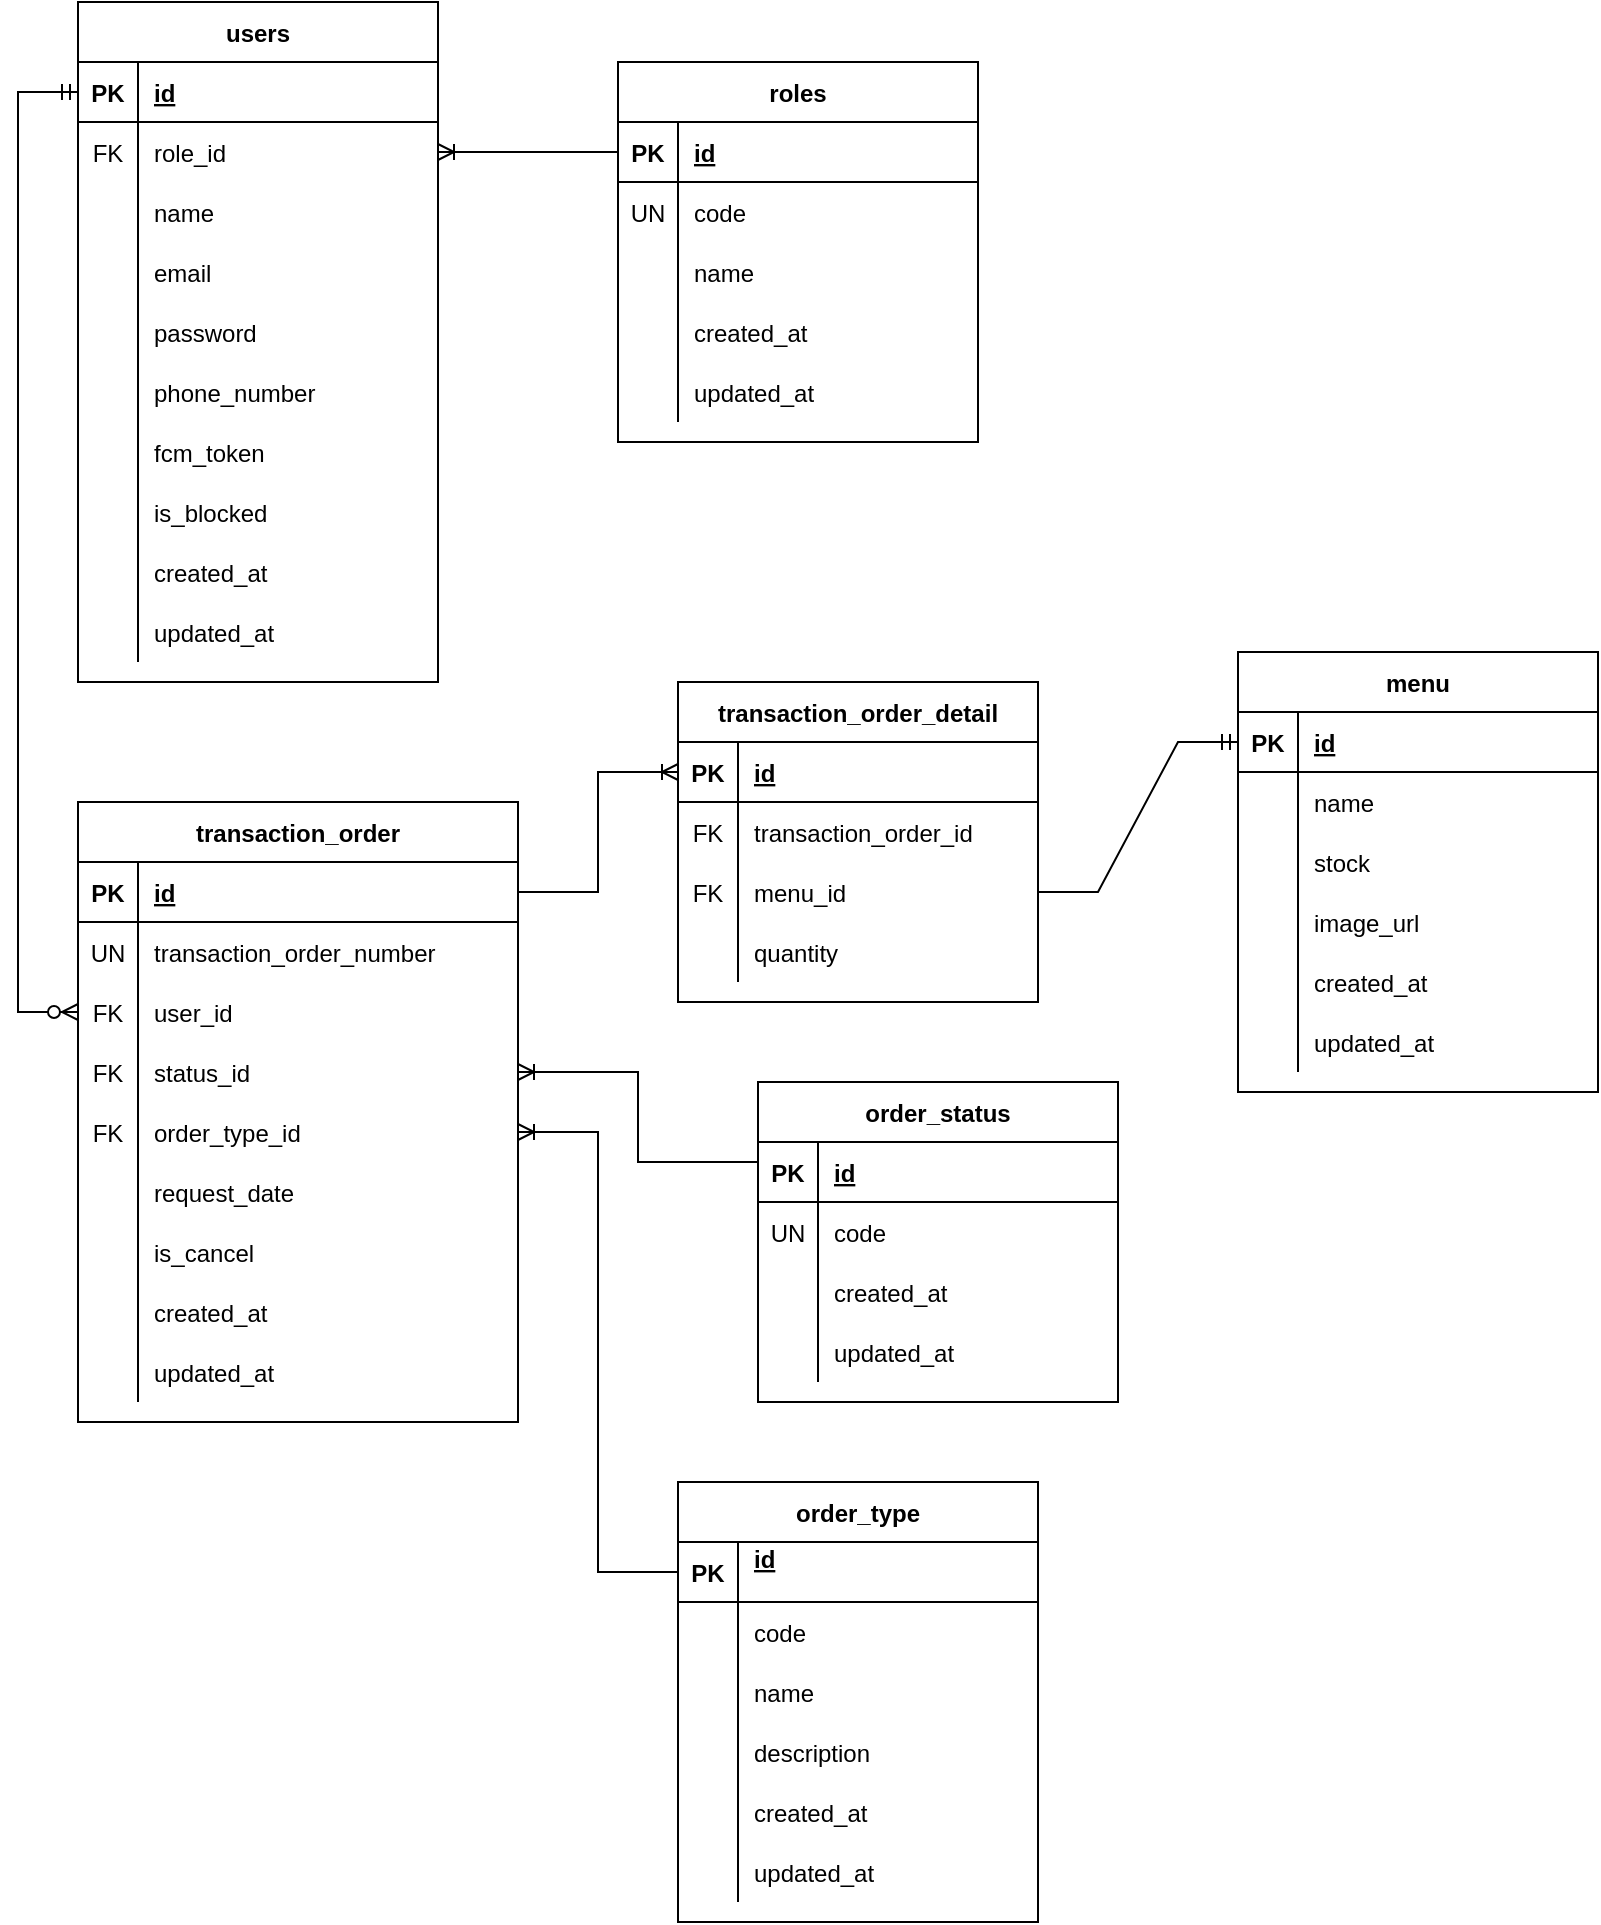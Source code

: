 <mxfile version="18.1.3" type="github" pages="2">
  <diagram id="tVurLPoZynLlxW1kDXZi" name="LLD Database">
    <mxGraphModel dx="976" dy="565" grid="1" gridSize="10" guides="1" tooltips="1" connect="1" arrows="1" fold="1" page="1" pageScale="1" pageWidth="1169" pageHeight="827" math="0" shadow="0">
      <root>
        <mxCell id="0" />
        <mxCell id="1" parent="0" />
        <mxCell id="IH6QJpkO9YqSAZbiixzI-1" value="users" style="shape=table;startSize=30;container=1;collapsible=1;childLayout=tableLayout;fixedRows=1;rowLines=0;fontStyle=1;align=center;resizeLast=1;" vertex="1" parent="1">
          <mxGeometry x="110" y="50" width="180" height="340" as="geometry" />
        </mxCell>
        <mxCell id="IH6QJpkO9YqSAZbiixzI-2" value="" style="shape=tableRow;horizontal=0;startSize=0;swimlaneHead=0;swimlaneBody=0;fillColor=none;collapsible=0;dropTarget=0;points=[[0,0.5],[1,0.5]];portConstraint=eastwest;top=0;left=0;right=0;bottom=1;" vertex="1" parent="IH6QJpkO9YqSAZbiixzI-1">
          <mxGeometry y="30" width="180" height="30" as="geometry" />
        </mxCell>
        <mxCell id="IH6QJpkO9YqSAZbiixzI-3" value="PK" style="shape=partialRectangle;connectable=0;fillColor=none;top=0;left=0;bottom=0;right=0;fontStyle=1;overflow=hidden;" vertex="1" parent="IH6QJpkO9YqSAZbiixzI-2">
          <mxGeometry width="30" height="30" as="geometry">
            <mxRectangle width="30" height="30" as="alternateBounds" />
          </mxGeometry>
        </mxCell>
        <mxCell id="IH6QJpkO9YqSAZbiixzI-4" value="id" style="shape=partialRectangle;connectable=0;fillColor=none;top=0;left=0;bottom=0;right=0;align=left;spacingLeft=6;fontStyle=5;overflow=hidden;" vertex="1" parent="IH6QJpkO9YqSAZbiixzI-2">
          <mxGeometry x="30" width="150" height="30" as="geometry">
            <mxRectangle width="150" height="30" as="alternateBounds" />
          </mxGeometry>
        </mxCell>
        <mxCell id="IH6QJpkO9YqSAZbiixzI-5" value="" style="shape=tableRow;horizontal=0;startSize=0;swimlaneHead=0;swimlaneBody=0;fillColor=none;collapsible=0;dropTarget=0;points=[[0,0.5],[1,0.5]];portConstraint=eastwest;top=0;left=0;right=0;bottom=0;" vertex="1" parent="IH6QJpkO9YqSAZbiixzI-1">
          <mxGeometry y="60" width="180" height="30" as="geometry" />
        </mxCell>
        <mxCell id="IH6QJpkO9YqSAZbiixzI-6" value="FK" style="shape=partialRectangle;connectable=0;fillColor=none;top=0;left=0;bottom=0;right=0;editable=1;overflow=hidden;" vertex="1" parent="IH6QJpkO9YqSAZbiixzI-5">
          <mxGeometry width="30" height="30" as="geometry">
            <mxRectangle width="30" height="30" as="alternateBounds" />
          </mxGeometry>
        </mxCell>
        <mxCell id="IH6QJpkO9YqSAZbiixzI-7" value="role_id" style="shape=partialRectangle;connectable=0;fillColor=none;top=0;left=0;bottom=0;right=0;align=left;spacingLeft=6;overflow=hidden;" vertex="1" parent="IH6QJpkO9YqSAZbiixzI-5">
          <mxGeometry x="30" width="150" height="30" as="geometry">
            <mxRectangle width="150" height="30" as="alternateBounds" />
          </mxGeometry>
        </mxCell>
        <mxCell id="IH6QJpkO9YqSAZbiixzI-8" value="" style="shape=tableRow;horizontal=0;startSize=0;swimlaneHead=0;swimlaneBody=0;fillColor=none;collapsible=0;dropTarget=0;points=[[0,0.5],[1,0.5]];portConstraint=eastwest;top=0;left=0;right=0;bottom=0;" vertex="1" parent="IH6QJpkO9YqSAZbiixzI-1">
          <mxGeometry y="90" width="180" height="30" as="geometry" />
        </mxCell>
        <mxCell id="IH6QJpkO9YqSAZbiixzI-9" value="" style="shape=partialRectangle;connectable=0;fillColor=none;top=0;left=0;bottom=0;right=0;editable=1;overflow=hidden;" vertex="1" parent="IH6QJpkO9YqSAZbiixzI-8">
          <mxGeometry width="30" height="30" as="geometry">
            <mxRectangle width="30" height="30" as="alternateBounds" />
          </mxGeometry>
        </mxCell>
        <mxCell id="IH6QJpkO9YqSAZbiixzI-10" value="name" style="shape=partialRectangle;connectable=0;fillColor=none;top=0;left=0;bottom=0;right=0;align=left;spacingLeft=6;overflow=hidden;" vertex="1" parent="IH6QJpkO9YqSAZbiixzI-8">
          <mxGeometry x="30" width="150" height="30" as="geometry">
            <mxRectangle width="150" height="30" as="alternateBounds" />
          </mxGeometry>
        </mxCell>
        <mxCell id="IH6QJpkO9YqSAZbiixzI-11" value="" style="shape=tableRow;horizontal=0;startSize=0;swimlaneHead=0;swimlaneBody=0;fillColor=none;collapsible=0;dropTarget=0;points=[[0,0.5],[1,0.5]];portConstraint=eastwest;top=0;left=0;right=0;bottom=0;" vertex="1" parent="IH6QJpkO9YqSAZbiixzI-1">
          <mxGeometry y="120" width="180" height="30" as="geometry" />
        </mxCell>
        <mxCell id="IH6QJpkO9YqSAZbiixzI-12" value="" style="shape=partialRectangle;connectable=0;fillColor=none;top=0;left=0;bottom=0;right=0;editable=1;overflow=hidden;" vertex="1" parent="IH6QJpkO9YqSAZbiixzI-11">
          <mxGeometry width="30" height="30" as="geometry">
            <mxRectangle width="30" height="30" as="alternateBounds" />
          </mxGeometry>
        </mxCell>
        <mxCell id="IH6QJpkO9YqSAZbiixzI-13" value="email" style="shape=partialRectangle;connectable=0;fillColor=none;top=0;left=0;bottom=0;right=0;align=left;spacingLeft=6;overflow=hidden;" vertex="1" parent="IH6QJpkO9YqSAZbiixzI-11">
          <mxGeometry x="30" width="150" height="30" as="geometry">
            <mxRectangle width="150" height="30" as="alternateBounds" />
          </mxGeometry>
        </mxCell>
        <mxCell id="y96Rcyg6L1rw6QfEbpBC-1" style="shape=tableRow;horizontal=0;startSize=0;swimlaneHead=0;swimlaneBody=0;fillColor=none;collapsible=0;dropTarget=0;points=[[0,0.5],[1,0.5]];portConstraint=eastwest;top=0;left=0;right=0;bottom=0;" vertex="1" parent="IH6QJpkO9YqSAZbiixzI-1">
          <mxGeometry y="150" width="180" height="30" as="geometry" />
        </mxCell>
        <mxCell id="y96Rcyg6L1rw6QfEbpBC-2" style="shape=partialRectangle;connectable=0;fillColor=none;top=0;left=0;bottom=0;right=0;editable=1;overflow=hidden;" vertex="1" parent="y96Rcyg6L1rw6QfEbpBC-1">
          <mxGeometry width="30" height="30" as="geometry">
            <mxRectangle width="30" height="30" as="alternateBounds" />
          </mxGeometry>
        </mxCell>
        <mxCell id="y96Rcyg6L1rw6QfEbpBC-3" value="password" style="shape=partialRectangle;connectable=0;fillColor=none;top=0;left=0;bottom=0;right=0;align=left;spacingLeft=6;overflow=hidden;" vertex="1" parent="y96Rcyg6L1rw6QfEbpBC-1">
          <mxGeometry x="30" width="150" height="30" as="geometry">
            <mxRectangle width="150" height="30" as="alternateBounds" />
          </mxGeometry>
        </mxCell>
        <mxCell id="IH6QJpkO9YqSAZbiixzI-14" value="" style="shape=tableRow;horizontal=0;startSize=0;swimlaneHead=0;swimlaneBody=0;fillColor=none;collapsible=0;dropTarget=0;points=[[0,0.5],[1,0.5]];portConstraint=eastwest;top=0;left=0;right=0;bottom=0;" vertex="1" parent="IH6QJpkO9YqSAZbiixzI-1">
          <mxGeometry y="180" width="180" height="30" as="geometry" />
        </mxCell>
        <mxCell id="IH6QJpkO9YqSAZbiixzI-15" value="" style="shape=partialRectangle;connectable=0;fillColor=none;top=0;left=0;bottom=0;right=0;editable=1;overflow=hidden;" vertex="1" parent="IH6QJpkO9YqSAZbiixzI-14">
          <mxGeometry width="30" height="30" as="geometry">
            <mxRectangle width="30" height="30" as="alternateBounds" />
          </mxGeometry>
        </mxCell>
        <mxCell id="IH6QJpkO9YqSAZbiixzI-16" value="phone_number" style="shape=partialRectangle;connectable=0;fillColor=none;top=0;left=0;bottom=0;right=0;align=left;spacingLeft=6;overflow=hidden;" vertex="1" parent="IH6QJpkO9YqSAZbiixzI-14">
          <mxGeometry x="30" width="150" height="30" as="geometry">
            <mxRectangle width="150" height="30" as="alternateBounds" />
          </mxGeometry>
        </mxCell>
        <mxCell id="IH6QJpkO9YqSAZbiixzI-17" value="" style="shape=tableRow;horizontal=0;startSize=0;swimlaneHead=0;swimlaneBody=0;fillColor=none;collapsible=0;dropTarget=0;points=[[0,0.5],[1,0.5]];portConstraint=eastwest;top=0;left=0;right=0;bottom=0;" vertex="1" parent="IH6QJpkO9YqSAZbiixzI-1">
          <mxGeometry y="210" width="180" height="30" as="geometry" />
        </mxCell>
        <mxCell id="IH6QJpkO9YqSAZbiixzI-18" value="" style="shape=partialRectangle;connectable=0;fillColor=none;top=0;left=0;bottom=0;right=0;editable=1;overflow=hidden;" vertex="1" parent="IH6QJpkO9YqSAZbiixzI-17">
          <mxGeometry width="30" height="30" as="geometry">
            <mxRectangle width="30" height="30" as="alternateBounds" />
          </mxGeometry>
        </mxCell>
        <mxCell id="IH6QJpkO9YqSAZbiixzI-19" value="fcm_token" style="shape=partialRectangle;connectable=0;fillColor=none;top=0;left=0;bottom=0;right=0;align=left;spacingLeft=6;overflow=hidden;" vertex="1" parent="IH6QJpkO9YqSAZbiixzI-17">
          <mxGeometry x="30" width="150" height="30" as="geometry">
            <mxRectangle width="150" height="30" as="alternateBounds" />
          </mxGeometry>
        </mxCell>
        <mxCell id="Qja_H-F1rAePfj2Li5D7-17" style="shape=tableRow;horizontal=0;startSize=0;swimlaneHead=0;swimlaneBody=0;fillColor=none;collapsible=0;dropTarget=0;points=[[0,0.5],[1,0.5]];portConstraint=eastwest;top=0;left=0;right=0;bottom=0;" vertex="1" parent="IH6QJpkO9YqSAZbiixzI-1">
          <mxGeometry y="240" width="180" height="30" as="geometry" />
        </mxCell>
        <mxCell id="Qja_H-F1rAePfj2Li5D7-18" style="shape=partialRectangle;connectable=0;fillColor=none;top=0;left=0;bottom=0;right=0;editable=1;overflow=hidden;" vertex="1" parent="Qja_H-F1rAePfj2Li5D7-17">
          <mxGeometry width="30" height="30" as="geometry">
            <mxRectangle width="30" height="30" as="alternateBounds" />
          </mxGeometry>
        </mxCell>
        <mxCell id="Qja_H-F1rAePfj2Li5D7-19" value="is_blocked" style="shape=partialRectangle;connectable=0;fillColor=none;top=0;left=0;bottom=0;right=0;align=left;spacingLeft=6;overflow=hidden;" vertex="1" parent="Qja_H-F1rAePfj2Li5D7-17">
          <mxGeometry x="30" width="150" height="30" as="geometry">
            <mxRectangle width="150" height="30" as="alternateBounds" />
          </mxGeometry>
        </mxCell>
        <mxCell id="IH6QJpkO9YqSAZbiixzI-20" value="" style="shape=tableRow;horizontal=0;startSize=0;swimlaneHead=0;swimlaneBody=0;fillColor=none;collapsible=0;dropTarget=0;points=[[0,0.5],[1,0.5]];portConstraint=eastwest;top=0;left=0;right=0;bottom=0;" vertex="1" parent="IH6QJpkO9YqSAZbiixzI-1">
          <mxGeometry y="270" width="180" height="30" as="geometry" />
        </mxCell>
        <mxCell id="IH6QJpkO9YqSAZbiixzI-21" value="" style="shape=partialRectangle;connectable=0;fillColor=none;top=0;left=0;bottom=0;right=0;editable=1;overflow=hidden;" vertex="1" parent="IH6QJpkO9YqSAZbiixzI-20">
          <mxGeometry width="30" height="30" as="geometry">
            <mxRectangle width="30" height="30" as="alternateBounds" />
          </mxGeometry>
        </mxCell>
        <mxCell id="IH6QJpkO9YqSAZbiixzI-22" value="created_at" style="shape=partialRectangle;connectable=0;fillColor=none;top=0;left=0;bottom=0;right=0;align=left;spacingLeft=6;overflow=hidden;" vertex="1" parent="IH6QJpkO9YqSAZbiixzI-20">
          <mxGeometry x="30" width="150" height="30" as="geometry">
            <mxRectangle width="150" height="30" as="alternateBounds" />
          </mxGeometry>
        </mxCell>
        <mxCell id="IH6QJpkO9YqSAZbiixzI-23" value="" style="shape=tableRow;horizontal=0;startSize=0;swimlaneHead=0;swimlaneBody=0;fillColor=none;collapsible=0;dropTarget=0;points=[[0,0.5],[1,0.5]];portConstraint=eastwest;top=0;left=0;right=0;bottom=0;" vertex="1" parent="IH6QJpkO9YqSAZbiixzI-1">
          <mxGeometry y="300" width="180" height="30" as="geometry" />
        </mxCell>
        <mxCell id="IH6QJpkO9YqSAZbiixzI-24" value="" style="shape=partialRectangle;connectable=0;fillColor=none;top=0;left=0;bottom=0;right=0;editable=1;overflow=hidden;" vertex="1" parent="IH6QJpkO9YqSAZbiixzI-23">
          <mxGeometry width="30" height="30" as="geometry">
            <mxRectangle width="30" height="30" as="alternateBounds" />
          </mxGeometry>
        </mxCell>
        <mxCell id="IH6QJpkO9YqSAZbiixzI-25" value="updated_at" style="shape=partialRectangle;connectable=0;fillColor=none;top=0;left=0;bottom=0;right=0;align=left;spacingLeft=6;overflow=hidden;" vertex="1" parent="IH6QJpkO9YqSAZbiixzI-23">
          <mxGeometry x="30" width="150" height="30" as="geometry">
            <mxRectangle width="150" height="30" as="alternateBounds" />
          </mxGeometry>
        </mxCell>
        <mxCell id="IH6QJpkO9YqSAZbiixzI-26" value="roles" style="shape=table;startSize=30;container=1;collapsible=1;childLayout=tableLayout;fixedRows=1;rowLines=0;fontStyle=1;align=center;resizeLast=1;" vertex="1" parent="1">
          <mxGeometry x="380" y="80" width="180" height="190" as="geometry" />
        </mxCell>
        <mxCell id="IH6QJpkO9YqSAZbiixzI-27" value="" style="shape=tableRow;horizontal=0;startSize=0;swimlaneHead=0;swimlaneBody=0;fillColor=none;collapsible=0;dropTarget=0;points=[[0,0.5],[1,0.5]];portConstraint=eastwest;top=0;left=0;right=0;bottom=1;" vertex="1" parent="IH6QJpkO9YqSAZbiixzI-26">
          <mxGeometry y="30" width="180" height="30" as="geometry" />
        </mxCell>
        <mxCell id="IH6QJpkO9YqSAZbiixzI-28" value="PK" style="shape=partialRectangle;connectable=0;fillColor=none;top=0;left=0;bottom=0;right=0;fontStyle=1;overflow=hidden;" vertex="1" parent="IH6QJpkO9YqSAZbiixzI-27">
          <mxGeometry width="30" height="30" as="geometry">
            <mxRectangle width="30" height="30" as="alternateBounds" />
          </mxGeometry>
        </mxCell>
        <mxCell id="IH6QJpkO9YqSAZbiixzI-29" value="id" style="shape=partialRectangle;connectable=0;fillColor=none;top=0;left=0;bottom=0;right=0;align=left;spacingLeft=6;fontStyle=5;overflow=hidden;" vertex="1" parent="IH6QJpkO9YqSAZbiixzI-27">
          <mxGeometry x="30" width="150" height="30" as="geometry">
            <mxRectangle width="150" height="30" as="alternateBounds" />
          </mxGeometry>
        </mxCell>
        <mxCell id="IH6QJpkO9YqSAZbiixzI-30" value="" style="shape=tableRow;horizontal=0;startSize=0;swimlaneHead=0;swimlaneBody=0;fillColor=none;collapsible=0;dropTarget=0;points=[[0,0.5],[1,0.5]];portConstraint=eastwest;top=0;left=0;right=0;bottom=0;" vertex="1" parent="IH6QJpkO9YqSAZbiixzI-26">
          <mxGeometry y="60" width="180" height="30" as="geometry" />
        </mxCell>
        <mxCell id="IH6QJpkO9YqSAZbiixzI-31" value="UN" style="shape=partialRectangle;connectable=0;fillColor=none;top=0;left=0;bottom=0;right=0;editable=1;overflow=hidden;" vertex="1" parent="IH6QJpkO9YqSAZbiixzI-30">
          <mxGeometry width="30" height="30" as="geometry">
            <mxRectangle width="30" height="30" as="alternateBounds" />
          </mxGeometry>
        </mxCell>
        <mxCell id="IH6QJpkO9YqSAZbiixzI-32" value="code" style="shape=partialRectangle;connectable=0;fillColor=none;top=0;left=0;bottom=0;right=0;align=left;spacingLeft=6;overflow=hidden;" vertex="1" parent="IH6QJpkO9YqSAZbiixzI-30">
          <mxGeometry x="30" width="150" height="30" as="geometry">
            <mxRectangle width="150" height="30" as="alternateBounds" />
          </mxGeometry>
        </mxCell>
        <mxCell id="IH6QJpkO9YqSAZbiixzI-33" value="" style="shape=tableRow;horizontal=0;startSize=0;swimlaneHead=0;swimlaneBody=0;fillColor=none;collapsible=0;dropTarget=0;points=[[0,0.5],[1,0.5]];portConstraint=eastwest;top=0;left=0;right=0;bottom=0;" vertex="1" parent="IH6QJpkO9YqSAZbiixzI-26">
          <mxGeometry y="90" width="180" height="30" as="geometry" />
        </mxCell>
        <mxCell id="IH6QJpkO9YqSAZbiixzI-34" value="" style="shape=partialRectangle;connectable=0;fillColor=none;top=0;left=0;bottom=0;right=0;editable=1;overflow=hidden;" vertex="1" parent="IH6QJpkO9YqSAZbiixzI-33">
          <mxGeometry width="30" height="30" as="geometry">
            <mxRectangle width="30" height="30" as="alternateBounds" />
          </mxGeometry>
        </mxCell>
        <mxCell id="IH6QJpkO9YqSAZbiixzI-35" value="name" style="shape=partialRectangle;connectable=0;fillColor=none;top=0;left=0;bottom=0;right=0;align=left;spacingLeft=6;overflow=hidden;" vertex="1" parent="IH6QJpkO9YqSAZbiixzI-33">
          <mxGeometry x="30" width="150" height="30" as="geometry">
            <mxRectangle width="150" height="30" as="alternateBounds" />
          </mxGeometry>
        </mxCell>
        <mxCell id="IH6QJpkO9YqSAZbiixzI-36" value="" style="shape=tableRow;horizontal=0;startSize=0;swimlaneHead=0;swimlaneBody=0;fillColor=none;collapsible=0;dropTarget=0;points=[[0,0.5],[1,0.5]];portConstraint=eastwest;top=0;left=0;right=0;bottom=0;" vertex="1" parent="IH6QJpkO9YqSAZbiixzI-26">
          <mxGeometry y="120" width="180" height="30" as="geometry" />
        </mxCell>
        <mxCell id="IH6QJpkO9YqSAZbiixzI-37" value="" style="shape=partialRectangle;connectable=0;fillColor=none;top=0;left=0;bottom=0;right=0;editable=1;overflow=hidden;" vertex="1" parent="IH6QJpkO9YqSAZbiixzI-36">
          <mxGeometry width="30" height="30" as="geometry">
            <mxRectangle width="30" height="30" as="alternateBounds" />
          </mxGeometry>
        </mxCell>
        <mxCell id="IH6QJpkO9YqSAZbiixzI-38" value="created_at" style="shape=partialRectangle;connectable=0;fillColor=none;top=0;left=0;bottom=0;right=0;align=left;spacingLeft=6;overflow=hidden;" vertex="1" parent="IH6QJpkO9YqSAZbiixzI-36">
          <mxGeometry x="30" width="150" height="30" as="geometry">
            <mxRectangle width="150" height="30" as="alternateBounds" />
          </mxGeometry>
        </mxCell>
        <mxCell id="IH6QJpkO9YqSAZbiixzI-39" value="" style="shape=tableRow;horizontal=0;startSize=0;swimlaneHead=0;swimlaneBody=0;fillColor=none;collapsible=0;dropTarget=0;points=[[0,0.5],[1,0.5]];portConstraint=eastwest;top=0;left=0;right=0;bottom=0;" vertex="1" parent="IH6QJpkO9YqSAZbiixzI-26">
          <mxGeometry y="150" width="180" height="30" as="geometry" />
        </mxCell>
        <mxCell id="IH6QJpkO9YqSAZbiixzI-40" value="" style="shape=partialRectangle;connectable=0;fillColor=none;top=0;left=0;bottom=0;right=0;editable=1;overflow=hidden;" vertex="1" parent="IH6QJpkO9YqSAZbiixzI-39">
          <mxGeometry width="30" height="30" as="geometry">
            <mxRectangle width="30" height="30" as="alternateBounds" />
          </mxGeometry>
        </mxCell>
        <mxCell id="IH6QJpkO9YqSAZbiixzI-41" value="updated_at" style="shape=partialRectangle;connectable=0;fillColor=none;top=0;left=0;bottom=0;right=0;align=left;spacingLeft=6;overflow=hidden;" vertex="1" parent="IH6QJpkO9YqSAZbiixzI-39">
          <mxGeometry x="30" width="150" height="30" as="geometry">
            <mxRectangle width="150" height="30" as="alternateBounds" />
          </mxGeometry>
        </mxCell>
        <mxCell id="IH6QJpkO9YqSAZbiixzI-43" style="edgeStyle=orthogonalEdgeStyle;rounded=0;orthogonalLoop=1;jettySize=auto;html=1;exitX=0;exitY=0.5;exitDx=0;exitDy=0;entryX=1;entryY=0.5;entryDx=0;entryDy=0;endArrow=ERoneToMany;endFill=0;" edge="1" parent="1" source="IH6QJpkO9YqSAZbiixzI-27" target="IH6QJpkO9YqSAZbiixzI-5">
          <mxGeometry relative="1" as="geometry" />
        </mxCell>
        <mxCell id="IH6QJpkO9YqSAZbiixzI-44" value="transaction_order" style="shape=table;startSize=30;container=1;collapsible=1;childLayout=tableLayout;fixedRows=1;rowLines=0;fontStyle=1;align=center;resizeLast=1;" vertex="1" parent="1">
          <mxGeometry x="110" y="450" width="220" height="310" as="geometry" />
        </mxCell>
        <mxCell id="IH6QJpkO9YqSAZbiixzI-45" value="" style="shape=tableRow;horizontal=0;startSize=0;swimlaneHead=0;swimlaneBody=0;fillColor=none;collapsible=0;dropTarget=0;points=[[0,0.5],[1,0.5]];portConstraint=eastwest;top=0;left=0;right=0;bottom=1;" vertex="1" parent="IH6QJpkO9YqSAZbiixzI-44">
          <mxGeometry y="30" width="220" height="30" as="geometry" />
        </mxCell>
        <mxCell id="IH6QJpkO9YqSAZbiixzI-46" value="PK" style="shape=partialRectangle;connectable=0;fillColor=none;top=0;left=0;bottom=0;right=0;fontStyle=1;overflow=hidden;" vertex="1" parent="IH6QJpkO9YqSAZbiixzI-45">
          <mxGeometry width="30" height="30" as="geometry">
            <mxRectangle width="30" height="30" as="alternateBounds" />
          </mxGeometry>
        </mxCell>
        <mxCell id="IH6QJpkO9YqSAZbiixzI-47" value="id" style="shape=partialRectangle;connectable=0;fillColor=none;top=0;left=0;bottom=0;right=0;align=left;spacingLeft=6;fontStyle=5;overflow=hidden;" vertex="1" parent="IH6QJpkO9YqSAZbiixzI-45">
          <mxGeometry x="30" width="190" height="30" as="geometry">
            <mxRectangle width="190" height="30" as="alternateBounds" />
          </mxGeometry>
        </mxCell>
        <mxCell id="IH6QJpkO9YqSAZbiixzI-48" value="" style="shape=tableRow;horizontal=0;startSize=0;swimlaneHead=0;swimlaneBody=0;fillColor=none;collapsible=0;dropTarget=0;points=[[0,0.5],[1,0.5]];portConstraint=eastwest;top=0;left=0;right=0;bottom=0;" vertex="1" parent="IH6QJpkO9YqSAZbiixzI-44">
          <mxGeometry y="60" width="220" height="30" as="geometry" />
        </mxCell>
        <mxCell id="IH6QJpkO9YqSAZbiixzI-49" value="UN" style="shape=partialRectangle;connectable=0;fillColor=none;top=0;left=0;bottom=0;right=0;editable=1;overflow=hidden;" vertex="1" parent="IH6QJpkO9YqSAZbiixzI-48">
          <mxGeometry width="30" height="30" as="geometry">
            <mxRectangle width="30" height="30" as="alternateBounds" />
          </mxGeometry>
        </mxCell>
        <mxCell id="IH6QJpkO9YqSAZbiixzI-50" value="transaction_order_number" style="shape=partialRectangle;connectable=0;fillColor=none;top=0;left=0;bottom=0;right=0;align=left;spacingLeft=6;overflow=hidden;" vertex="1" parent="IH6QJpkO9YqSAZbiixzI-48">
          <mxGeometry x="30" width="190" height="30" as="geometry">
            <mxRectangle width="190" height="30" as="alternateBounds" />
          </mxGeometry>
        </mxCell>
        <mxCell id="IH6QJpkO9YqSAZbiixzI-51" value="" style="shape=tableRow;horizontal=0;startSize=0;swimlaneHead=0;swimlaneBody=0;fillColor=none;collapsible=0;dropTarget=0;points=[[0,0.5],[1,0.5]];portConstraint=eastwest;top=0;left=0;right=0;bottom=0;" vertex="1" parent="IH6QJpkO9YqSAZbiixzI-44">
          <mxGeometry y="90" width="220" height="30" as="geometry" />
        </mxCell>
        <mxCell id="IH6QJpkO9YqSAZbiixzI-52" value="FK" style="shape=partialRectangle;connectable=0;fillColor=none;top=0;left=0;bottom=0;right=0;editable=1;overflow=hidden;" vertex="1" parent="IH6QJpkO9YqSAZbiixzI-51">
          <mxGeometry width="30" height="30" as="geometry">
            <mxRectangle width="30" height="30" as="alternateBounds" />
          </mxGeometry>
        </mxCell>
        <mxCell id="IH6QJpkO9YqSAZbiixzI-53" value="user_id" style="shape=partialRectangle;connectable=0;fillColor=none;top=0;left=0;bottom=0;right=0;align=left;spacingLeft=6;overflow=hidden;" vertex="1" parent="IH6QJpkO9YqSAZbiixzI-51">
          <mxGeometry x="30" width="190" height="30" as="geometry">
            <mxRectangle width="190" height="30" as="alternateBounds" />
          </mxGeometry>
        </mxCell>
        <mxCell id="IH6QJpkO9YqSAZbiixzI-57" value="" style="shape=tableRow;horizontal=0;startSize=0;swimlaneHead=0;swimlaneBody=0;fillColor=none;collapsible=0;dropTarget=0;points=[[0,0.5],[1,0.5]];portConstraint=eastwest;top=0;left=0;right=0;bottom=0;" vertex="1" parent="IH6QJpkO9YqSAZbiixzI-44">
          <mxGeometry y="120" width="220" height="30" as="geometry" />
        </mxCell>
        <mxCell id="IH6QJpkO9YqSAZbiixzI-58" value="FK" style="shape=partialRectangle;connectable=0;fillColor=none;top=0;left=0;bottom=0;right=0;editable=1;overflow=hidden;" vertex="1" parent="IH6QJpkO9YqSAZbiixzI-57">
          <mxGeometry width="30" height="30" as="geometry">
            <mxRectangle width="30" height="30" as="alternateBounds" />
          </mxGeometry>
        </mxCell>
        <mxCell id="IH6QJpkO9YqSAZbiixzI-59" value="status_id" style="shape=partialRectangle;connectable=0;fillColor=none;top=0;left=0;bottom=0;right=0;align=left;spacingLeft=6;overflow=hidden;" vertex="1" parent="IH6QJpkO9YqSAZbiixzI-57">
          <mxGeometry x="30" width="190" height="30" as="geometry">
            <mxRectangle width="190" height="30" as="alternateBounds" />
          </mxGeometry>
        </mxCell>
        <mxCell id="b5Wc8iJtlqf6pijUYWMr-4" style="shape=tableRow;horizontal=0;startSize=0;swimlaneHead=0;swimlaneBody=0;fillColor=none;collapsible=0;dropTarget=0;points=[[0,0.5],[1,0.5]];portConstraint=eastwest;top=0;left=0;right=0;bottom=0;" vertex="1" parent="IH6QJpkO9YqSAZbiixzI-44">
          <mxGeometry y="150" width="220" height="30" as="geometry" />
        </mxCell>
        <mxCell id="b5Wc8iJtlqf6pijUYWMr-5" value="FK" style="shape=partialRectangle;connectable=0;fillColor=none;top=0;left=0;bottom=0;right=0;editable=1;overflow=hidden;" vertex="1" parent="b5Wc8iJtlqf6pijUYWMr-4">
          <mxGeometry width="30" height="30" as="geometry">
            <mxRectangle width="30" height="30" as="alternateBounds" />
          </mxGeometry>
        </mxCell>
        <mxCell id="b5Wc8iJtlqf6pijUYWMr-6" value="order_type_id" style="shape=partialRectangle;connectable=0;fillColor=none;top=0;left=0;bottom=0;right=0;align=left;spacingLeft=6;overflow=hidden;" vertex="1" parent="b5Wc8iJtlqf6pijUYWMr-4">
          <mxGeometry x="30" width="190" height="30" as="geometry">
            <mxRectangle width="190" height="30" as="alternateBounds" />
          </mxGeometry>
        </mxCell>
        <mxCell id="b5Wc8iJtlqf6pijUYWMr-1" style="shape=tableRow;horizontal=0;startSize=0;swimlaneHead=0;swimlaneBody=0;fillColor=none;collapsible=0;dropTarget=0;points=[[0,0.5],[1,0.5]];portConstraint=eastwest;top=0;left=0;right=0;bottom=0;" vertex="1" parent="IH6QJpkO9YqSAZbiixzI-44">
          <mxGeometry y="180" width="220" height="30" as="geometry" />
        </mxCell>
        <mxCell id="b5Wc8iJtlqf6pijUYWMr-2" style="shape=partialRectangle;connectable=0;fillColor=none;top=0;left=0;bottom=0;right=0;editable=1;overflow=hidden;" vertex="1" parent="b5Wc8iJtlqf6pijUYWMr-1">
          <mxGeometry width="30" height="30" as="geometry">
            <mxRectangle width="30" height="30" as="alternateBounds" />
          </mxGeometry>
        </mxCell>
        <mxCell id="b5Wc8iJtlqf6pijUYWMr-3" value="request_date" style="shape=partialRectangle;connectable=0;fillColor=none;top=0;left=0;bottom=0;right=0;align=left;spacingLeft=6;overflow=hidden;" vertex="1" parent="b5Wc8iJtlqf6pijUYWMr-1">
          <mxGeometry x="30" width="190" height="30" as="geometry">
            <mxRectangle width="190" height="30" as="alternateBounds" />
          </mxGeometry>
        </mxCell>
        <mxCell id="IH6QJpkO9YqSAZbiixzI-63" value="" style="shape=tableRow;horizontal=0;startSize=0;swimlaneHead=0;swimlaneBody=0;fillColor=none;collapsible=0;dropTarget=0;points=[[0,0.5],[1,0.5]];portConstraint=eastwest;top=0;left=0;right=0;bottom=0;" vertex="1" parent="IH6QJpkO9YqSAZbiixzI-44">
          <mxGeometry y="210" width="220" height="30" as="geometry" />
        </mxCell>
        <mxCell id="IH6QJpkO9YqSAZbiixzI-64" value="" style="shape=partialRectangle;connectable=0;fillColor=none;top=0;left=0;bottom=0;right=0;editable=1;overflow=hidden;" vertex="1" parent="IH6QJpkO9YqSAZbiixzI-63">
          <mxGeometry width="30" height="30" as="geometry">
            <mxRectangle width="30" height="30" as="alternateBounds" />
          </mxGeometry>
        </mxCell>
        <mxCell id="IH6QJpkO9YqSAZbiixzI-65" value="is_cancel" style="shape=partialRectangle;connectable=0;fillColor=none;top=0;left=0;bottom=0;right=0;align=left;spacingLeft=6;overflow=hidden;" vertex="1" parent="IH6QJpkO9YqSAZbiixzI-63">
          <mxGeometry x="30" width="190" height="30" as="geometry">
            <mxRectangle width="190" height="30" as="alternateBounds" />
          </mxGeometry>
        </mxCell>
        <mxCell id="IH6QJpkO9YqSAZbiixzI-54" value="" style="shape=tableRow;horizontal=0;startSize=0;swimlaneHead=0;swimlaneBody=0;fillColor=none;collapsible=0;dropTarget=0;points=[[0,0.5],[1,0.5]];portConstraint=eastwest;top=0;left=0;right=0;bottom=0;" vertex="1" parent="IH6QJpkO9YqSAZbiixzI-44">
          <mxGeometry y="240" width="220" height="30" as="geometry" />
        </mxCell>
        <mxCell id="IH6QJpkO9YqSAZbiixzI-55" value="" style="shape=partialRectangle;connectable=0;fillColor=none;top=0;left=0;bottom=0;right=0;editable=1;overflow=hidden;" vertex="1" parent="IH6QJpkO9YqSAZbiixzI-54">
          <mxGeometry width="30" height="30" as="geometry">
            <mxRectangle width="30" height="30" as="alternateBounds" />
          </mxGeometry>
        </mxCell>
        <mxCell id="IH6QJpkO9YqSAZbiixzI-56" value="created_at" style="shape=partialRectangle;connectable=0;fillColor=none;top=0;left=0;bottom=0;right=0;align=left;spacingLeft=6;overflow=hidden;" vertex="1" parent="IH6QJpkO9YqSAZbiixzI-54">
          <mxGeometry x="30" width="190" height="30" as="geometry">
            <mxRectangle width="190" height="30" as="alternateBounds" />
          </mxGeometry>
        </mxCell>
        <mxCell id="IH6QJpkO9YqSAZbiixzI-60" value="" style="shape=tableRow;horizontal=0;startSize=0;swimlaneHead=0;swimlaneBody=0;fillColor=none;collapsible=0;dropTarget=0;points=[[0,0.5],[1,0.5]];portConstraint=eastwest;top=0;left=0;right=0;bottom=0;" vertex="1" parent="IH6QJpkO9YqSAZbiixzI-44">
          <mxGeometry y="270" width="220" height="30" as="geometry" />
        </mxCell>
        <mxCell id="IH6QJpkO9YqSAZbiixzI-61" value="" style="shape=partialRectangle;connectable=0;fillColor=none;top=0;left=0;bottom=0;right=0;editable=1;overflow=hidden;" vertex="1" parent="IH6QJpkO9YqSAZbiixzI-60">
          <mxGeometry width="30" height="30" as="geometry">
            <mxRectangle width="30" height="30" as="alternateBounds" />
          </mxGeometry>
        </mxCell>
        <mxCell id="IH6QJpkO9YqSAZbiixzI-62" value="updated_at" style="shape=partialRectangle;connectable=0;fillColor=none;top=0;left=0;bottom=0;right=0;align=left;spacingLeft=6;overflow=hidden;" vertex="1" parent="IH6QJpkO9YqSAZbiixzI-60">
          <mxGeometry x="30" width="190" height="30" as="geometry">
            <mxRectangle width="190" height="30" as="alternateBounds" />
          </mxGeometry>
        </mxCell>
        <mxCell id="IH6QJpkO9YqSAZbiixzI-79" style="edgeStyle=orthogonalEdgeStyle;rounded=0;orthogonalLoop=1;jettySize=auto;html=1;exitX=0;exitY=0.25;exitDx=0;exitDy=0;entryX=1;entryY=0.5;entryDx=0;entryDy=0;endArrow=ERoneToMany;endFill=0;" edge="1" parent="1" source="IH6QJpkO9YqSAZbiixzI-66" target="IH6QJpkO9YqSAZbiixzI-57">
          <mxGeometry relative="1" as="geometry">
            <Array as="points">
              <mxPoint x="390" y="630" />
              <mxPoint x="390" y="585" />
            </Array>
          </mxGeometry>
        </mxCell>
        <mxCell id="IH6QJpkO9YqSAZbiixzI-66" value="order_status" style="shape=table;startSize=30;container=1;collapsible=1;childLayout=tableLayout;fixedRows=1;rowLines=0;fontStyle=1;align=center;resizeLast=1;" vertex="1" parent="1">
          <mxGeometry x="450" y="590" width="180" height="160" as="geometry" />
        </mxCell>
        <mxCell id="IH6QJpkO9YqSAZbiixzI-67" value="" style="shape=tableRow;horizontal=0;startSize=0;swimlaneHead=0;swimlaneBody=0;fillColor=none;collapsible=0;dropTarget=0;points=[[0,0.5],[1,0.5]];portConstraint=eastwest;top=0;left=0;right=0;bottom=1;" vertex="1" parent="IH6QJpkO9YqSAZbiixzI-66">
          <mxGeometry y="30" width="180" height="30" as="geometry" />
        </mxCell>
        <mxCell id="IH6QJpkO9YqSAZbiixzI-68" value="PK" style="shape=partialRectangle;connectable=0;fillColor=none;top=0;left=0;bottom=0;right=0;fontStyle=1;overflow=hidden;" vertex="1" parent="IH6QJpkO9YqSAZbiixzI-67">
          <mxGeometry width="30" height="30" as="geometry">
            <mxRectangle width="30" height="30" as="alternateBounds" />
          </mxGeometry>
        </mxCell>
        <mxCell id="IH6QJpkO9YqSAZbiixzI-69" value="id" style="shape=partialRectangle;connectable=0;fillColor=none;top=0;left=0;bottom=0;right=0;align=left;spacingLeft=6;fontStyle=5;overflow=hidden;" vertex="1" parent="IH6QJpkO9YqSAZbiixzI-67">
          <mxGeometry x="30" width="150" height="30" as="geometry">
            <mxRectangle width="150" height="30" as="alternateBounds" />
          </mxGeometry>
        </mxCell>
        <mxCell id="IH6QJpkO9YqSAZbiixzI-70" value="" style="shape=tableRow;horizontal=0;startSize=0;swimlaneHead=0;swimlaneBody=0;fillColor=none;collapsible=0;dropTarget=0;points=[[0,0.5],[1,0.5]];portConstraint=eastwest;top=0;left=0;right=0;bottom=0;" vertex="1" parent="IH6QJpkO9YqSAZbiixzI-66">
          <mxGeometry y="60" width="180" height="30" as="geometry" />
        </mxCell>
        <mxCell id="IH6QJpkO9YqSAZbiixzI-71" value="UN" style="shape=partialRectangle;connectable=0;fillColor=none;top=0;left=0;bottom=0;right=0;editable=1;overflow=hidden;" vertex="1" parent="IH6QJpkO9YqSAZbiixzI-70">
          <mxGeometry width="30" height="30" as="geometry">
            <mxRectangle width="30" height="30" as="alternateBounds" />
          </mxGeometry>
        </mxCell>
        <mxCell id="IH6QJpkO9YqSAZbiixzI-72" value="code" style="shape=partialRectangle;connectable=0;fillColor=none;top=0;left=0;bottom=0;right=0;align=left;spacingLeft=6;overflow=hidden;" vertex="1" parent="IH6QJpkO9YqSAZbiixzI-70">
          <mxGeometry x="30" width="150" height="30" as="geometry">
            <mxRectangle width="150" height="30" as="alternateBounds" />
          </mxGeometry>
        </mxCell>
        <mxCell id="IH6QJpkO9YqSAZbiixzI-73" value="" style="shape=tableRow;horizontal=0;startSize=0;swimlaneHead=0;swimlaneBody=0;fillColor=none;collapsible=0;dropTarget=0;points=[[0,0.5],[1,0.5]];portConstraint=eastwest;top=0;left=0;right=0;bottom=0;" vertex="1" parent="IH6QJpkO9YqSAZbiixzI-66">
          <mxGeometry y="90" width="180" height="30" as="geometry" />
        </mxCell>
        <mxCell id="IH6QJpkO9YqSAZbiixzI-74" value="" style="shape=partialRectangle;connectable=0;fillColor=none;top=0;left=0;bottom=0;right=0;editable=1;overflow=hidden;" vertex="1" parent="IH6QJpkO9YqSAZbiixzI-73">
          <mxGeometry width="30" height="30" as="geometry">
            <mxRectangle width="30" height="30" as="alternateBounds" />
          </mxGeometry>
        </mxCell>
        <mxCell id="IH6QJpkO9YqSAZbiixzI-75" value="created_at" style="shape=partialRectangle;connectable=0;fillColor=none;top=0;left=0;bottom=0;right=0;align=left;spacingLeft=6;overflow=hidden;" vertex="1" parent="IH6QJpkO9YqSAZbiixzI-73">
          <mxGeometry x="30" width="150" height="30" as="geometry">
            <mxRectangle width="150" height="30" as="alternateBounds" />
          </mxGeometry>
        </mxCell>
        <mxCell id="IH6QJpkO9YqSAZbiixzI-76" value="" style="shape=tableRow;horizontal=0;startSize=0;swimlaneHead=0;swimlaneBody=0;fillColor=none;collapsible=0;dropTarget=0;points=[[0,0.5],[1,0.5]];portConstraint=eastwest;top=0;left=0;right=0;bottom=0;" vertex="1" parent="IH6QJpkO9YqSAZbiixzI-66">
          <mxGeometry y="120" width="180" height="30" as="geometry" />
        </mxCell>
        <mxCell id="IH6QJpkO9YqSAZbiixzI-77" value="" style="shape=partialRectangle;connectable=0;fillColor=none;top=0;left=0;bottom=0;right=0;editable=1;overflow=hidden;" vertex="1" parent="IH6QJpkO9YqSAZbiixzI-76">
          <mxGeometry width="30" height="30" as="geometry">
            <mxRectangle width="30" height="30" as="alternateBounds" />
          </mxGeometry>
        </mxCell>
        <mxCell id="IH6QJpkO9YqSAZbiixzI-78" value="updated_at" style="shape=partialRectangle;connectable=0;fillColor=none;top=0;left=0;bottom=0;right=0;align=left;spacingLeft=6;overflow=hidden;" vertex="1" parent="IH6QJpkO9YqSAZbiixzI-76">
          <mxGeometry x="30" width="150" height="30" as="geometry">
            <mxRectangle width="150" height="30" as="alternateBounds" />
          </mxGeometry>
        </mxCell>
        <mxCell id="IH6QJpkO9YqSAZbiixzI-81" value="transaction_order_detail" style="shape=table;startSize=30;container=1;collapsible=1;childLayout=tableLayout;fixedRows=1;rowLines=0;fontStyle=1;align=center;resizeLast=1;" vertex="1" parent="1">
          <mxGeometry x="410" y="390" width="180" height="160" as="geometry" />
        </mxCell>
        <mxCell id="IH6QJpkO9YqSAZbiixzI-82" value="" style="shape=tableRow;horizontal=0;startSize=0;swimlaneHead=0;swimlaneBody=0;fillColor=none;collapsible=0;dropTarget=0;points=[[0,0.5],[1,0.5]];portConstraint=eastwest;top=0;left=0;right=0;bottom=1;" vertex="1" parent="IH6QJpkO9YqSAZbiixzI-81">
          <mxGeometry y="30" width="180" height="30" as="geometry" />
        </mxCell>
        <mxCell id="IH6QJpkO9YqSAZbiixzI-83" value="PK" style="shape=partialRectangle;connectable=0;fillColor=none;top=0;left=0;bottom=0;right=0;fontStyle=1;overflow=hidden;" vertex="1" parent="IH6QJpkO9YqSAZbiixzI-82">
          <mxGeometry width="30" height="30" as="geometry">
            <mxRectangle width="30" height="30" as="alternateBounds" />
          </mxGeometry>
        </mxCell>
        <mxCell id="IH6QJpkO9YqSAZbiixzI-84" value="id" style="shape=partialRectangle;connectable=0;fillColor=none;top=0;left=0;bottom=0;right=0;align=left;spacingLeft=6;fontStyle=5;overflow=hidden;" vertex="1" parent="IH6QJpkO9YqSAZbiixzI-82">
          <mxGeometry x="30" width="150" height="30" as="geometry">
            <mxRectangle width="150" height="30" as="alternateBounds" />
          </mxGeometry>
        </mxCell>
        <mxCell id="IH6QJpkO9YqSAZbiixzI-85" value="" style="shape=tableRow;horizontal=0;startSize=0;swimlaneHead=0;swimlaneBody=0;fillColor=none;collapsible=0;dropTarget=0;points=[[0,0.5],[1,0.5]];portConstraint=eastwest;top=0;left=0;right=0;bottom=0;" vertex="1" parent="IH6QJpkO9YqSAZbiixzI-81">
          <mxGeometry y="60" width="180" height="30" as="geometry" />
        </mxCell>
        <mxCell id="IH6QJpkO9YqSAZbiixzI-86" value="FK" style="shape=partialRectangle;connectable=0;fillColor=none;top=0;left=0;bottom=0;right=0;editable=1;overflow=hidden;" vertex="1" parent="IH6QJpkO9YqSAZbiixzI-85">
          <mxGeometry width="30" height="30" as="geometry">
            <mxRectangle width="30" height="30" as="alternateBounds" />
          </mxGeometry>
        </mxCell>
        <mxCell id="IH6QJpkO9YqSAZbiixzI-87" value="transaction_order_id" style="shape=partialRectangle;connectable=0;fillColor=none;top=0;left=0;bottom=0;right=0;align=left;spacingLeft=6;overflow=hidden;" vertex="1" parent="IH6QJpkO9YqSAZbiixzI-85">
          <mxGeometry x="30" width="150" height="30" as="geometry">
            <mxRectangle width="150" height="30" as="alternateBounds" />
          </mxGeometry>
        </mxCell>
        <mxCell id="IH6QJpkO9YqSAZbiixzI-88" value="" style="shape=tableRow;horizontal=0;startSize=0;swimlaneHead=0;swimlaneBody=0;fillColor=none;collapsible=0;dropTarget=0;points=[[0,0.5],[1,0.5]];portConstraint=eastwest;top=0;left=0;right=0;bottom=0;" vertex="1" parent="IH6QJpkO9YqSAZbiixzI-81">
          <mxGeometry y="90" width="180" height="30" as="geometry" />
        </mxCell>
        <mxCell id="IH6QJpkO9YqSAZbiixzI-89" value="FK" style="shape=partialRectangle;connectable=0;fillColor=none;top=0;left=0;bottom=0;right=0;editable=1;overflow=hidden;" vertex="1" parent="IH6QJpkO9YqSAZbiixzI-88">
          <mxGeometry width="30" height="30" as="geometry">
            <mxRectangle width="30" height="30" as="alternateBounds" />
          </mxGeometry>
        </mxCell>
        <mxCell id="IH6QJpkO9YqSAZbiixzI-90" value="menu_id" style="shape=partialRectangle;connectable=0;fillColor=none;top=0;left=0;bottom=0;right=0;align=left;spacingLeft=6;overflow=hidden;" vertex="1" parent="IH6QJpkO9YqSAZbiixzI-88">
          <mxGeometry x="30" width="150" height="30" as="geometry">
            <mxRectangle width="150" height="30" as="alternateBounds" />
          </mxGeometry>
        </mxCell>
        <mxCell id="IH6QJpkO9YqSAZbiixzI-91" value="" style="shape=tableRow;horizontal=0;startSize=0;swimlaneHead=0;swimlaneBody=0;fillColor=none;collapsible=0;dropTarget=0;points=[[0,0.5],[1,0.5]];portConstraint=eastwest;top=0;left=0;right=0;bottom=0;" vertex="1" parent="IH6QJpkO9YqSAZbiixzI-81">
          <mxGeometry y="120" width="180" height="30" as="geometry" />
        </mxCell>
        <mxCell id="IH6QJpkO9YqSAZbiixzI-92" value="" style="shape=partialRectangle;connectable=0;fillColor=none;top=0;left=0;bottom=0;right=0;editable=1;overflow=hidden;" vertex="1" parent="IH6QJpkO9YqSAZbiixzI-91">
          <mxGeometry width="30" height="30" as="geometry">
            <mxRectangle width="30" height="30" as="alternateBounds" />
          </mxGeometry>
        </mxCell>
        <mxCell id="IH6QJpkO9YqSAZbiixzI-93" value="quantity" style="shape=partialRectangle;connectable=0;fillColor=none;top=0;left=0;bottom=0;right=0;align=left;spacingLeft=6;overflow=hidden;" vertex="1" parent="IH6QJpkO9YqSAZbiixzI-91">
          <mxGeometry x="30" width="150" height="30" as="geometry">
            <mxRectangle width="150" height="30" as="alternateBounds" />
          </mxGeometry>
        </mxCell>
        <mxCell id="IH6QJpkO9YqSAZbiixzI-94" style="edgeStyle=orthogonalEdgeStyle;rounded=0;orthogonalLoop=1;jettySize=auto;html=1;exitX=1;exitY=0.5;exitDx=0;exitDy=0;entryX=0;entryY=0.5;entryDx=0;entryDy=0;endArrow=ERoneToMany;endFill=0;" edge="1" parent="1" source="IH6QJpkO9YqSAZbiixzI-45" target="IH6QJpkO9YqSAZbiixzI-82">
          <mxGeometry relative="1" as="geometry" />
        </mxCell>
        <mxCell id="IH6QJpkO9YqSAZbiixzI-95" value="menu" style="shape=table;startSize=30;container=1;collapsible=1;childLayout=tableLayout;fixedRows=1;rowLines=0;fontStyle=1;align=center;resizeLast=1;" vertex="1" parent="1">
          <mxGeometry x="690" y="375" width="180" height="220" as="geometry" />
        </mxCell>
        <mxCell id="IH6QJpkO9YqSAZbiixzI-96" value="" style="shape=tableRow;horizontal=0;startSize=0;swimlaneHead=0;swimlaneBody=0;fillColor=none;collapsible=0;dropTarget=0;points=[[0,0.5],[1,0.5]];portConstraint=eastwest;top=0;left=0;right=0;bottom=1;" vertex="1" parent="IH6QJpkO9YqSAZbiixzI-95">
          <mxGeometry y="30" width="180" height="30" as="geometry" />
        </mxCell>
        <mxCell id="IH6QJpkO9YqSAZbiixzI-97" value="PK" style="shape=partialRectangle;connectable=0;fillColor=none;top=0;left=0;bottom=0;right=0;fontStyle=1;overflow=hidden;" vertex="1" parent="IH6QJpkO9YqSAZbiixzI-96">
          <mxGeometry width="30" height="30" as="geometry">
            <mxRectangle width="30" height="30" as="alternateBounds" />
          </mxGeometry>
        </mxCell>
        <mxCell id="IH6QJpkO9YqSAZbiixzI-98" value="id" style="shape=partialRectangle;connectable=0;fillColor=none;top=0;left=0;bottom=0;right=0;align=left;spacingLeft=6;fontStyle=5;overflow=hidden;" vertex="1" parent="IH6QJpkO9YqSAZbiixzI-96">
          <mxGeometry x="30" width="150" height="30" as="geometry">
            <mxRectangle width="150" height="30" as="alternateBounds" />
          </mxGeometry>
        </mxCell>
        <mxCell id="IH6QJpkO9YqSAZbiixzI-99" value="" style="shape=tableRow;horizontal=0;startSize=0;swimlaneHead=0;swimlaneBody=0;fillColor=none;collapsible=0;dropTarget=0;points=[[0,0.5],[1,0.5]];portConstraint=eastwest;top=0;left=0;right=0;bottom=0;" vertex="1" parent="IH6QJpkO9YqSAZbiixzI-95">
          <mxGeometry y="60" width="180" height="30" as="geometry" />
        </mxCell>
        <mxCell id="IH6QJpkO9YqSAZbiixzI-100" value="" style="shape=partialRectangle;connectable=0;fillColor=none;top=0;left=0;bottom=0;right=0;editable=1;overflow=hidden;" vertex="1" parent="IH6QJpkO9YqSAZbiixzI-99">
          <mxGeometry width="30" height="30" as="geometry">
            <mxRectangle width="30" height="30" as="alternateBounds" />
          </mxGeometry>
        </mxCell>
        <mxCell id="IH6QJpkO9YqSAZbiixzI-101" value="name" style="shape=partialRectangle;connectable=0;fillColor=none;top=0;left=0;bottom=0;right=0;align=left;spacingLeft=6;overflow=hidden;" vertex="1" parent="IH6QJpkO9YqSAZbiixzI-99">
          <mxGeometry x="30" width="150" height="30" as="geometry">
            <mxRectangle width="150" height="30" as="alternateBounds" />
          </mxGeometry>
        </mxCell>
        <mxCell id="Qja_H-F1rAePfj2Li5D7-1" value="" style="shape=tableRow;horizontal=0;startSize=0;swimlaneHead=0;swimlaneBody=0;fillColor=none;collapsible=0;dropTarget=0;points=[[0,0.5],[1,0.5]];portConstraint=eastwest;top=0;left=0;right=0;bottom=0;" vertex="1" parent="IH6QJpkO9YqSAZbiixzI-95">
          <mxGeometry y="90" width="180" height="30" as="geometry" />
        </mxCell>
        <mxCell id="Qja_H-F1rAePfj2Li5D7-2" value="" style="shape=partialRectangle;connectable=0;fillColor=none;top=0;left=0;bottom=0;right=0;editable=1;overflow=hidden;" vertex="1" parent="Qja_H-F1rAePfj2Li5D7-1">
          <mxGeometry width="30" height="30" as="geometry">
            <mxRectangle width="30" height="30" as="alternateBounds" />
          </mxGeometry>
        </mxCell>
        <mxCell id="Qja_H-F1rAePfj2Li5D7-3" value="stock" style="shape=partialRectangle;connectable=0;fillColor=none;top=0;left=0;bottom=0;right=0;align=left;spacingLeft=6;overflow=hidden;" vertex="1" parent="Qja_H-F1rAePfj2Li5D7-1">
          <mxGeometry x="30" width="150" height="30" as="geometry">
            <mxRectangle width="150" height="30" as="alternateBounds" />
          </mxGeometry>
        </mxCell>
        <mxCell id="IH6QJpkO9YqSAZbiixzI-102" value="" style="shape=tableRow;horizontal=0;startSize=0;swimlaneHead=0;swimlaneBody=0;fillColor=none;collapsible=0;dropTarget=0;points=[[0,0.5],[1,0.5]];portConstraint=eastwest;top=0;left=0;right=0;bottom=0;" vertex="1" parent="IH6QJpkO9YqSAZbiixzI-95">
          <mxGeometry y="120" width="180" height="30" as="geometry" />
        </mxCell>
        <mxCell id="IH6QJpkO9YqSAZbiixzI-103" value="" style="shape=partialRectangle;connectable=0;fillColor=none;top=0;left=0;bottom=0;right=0;editable=1;overflow=hidden;" vertex="1" parent="IH6QJpkO9YqSAZbiixzI-102">
          <mxGeometry width="30" height="30" as="geometry">
            <mxRectangle width="30" height="30" as="alternateBounds" />
          </mxGeometry>
        </mxCell>
        <mxCell id="IH6QJpkO9YqSAZbiixzI-104" value="image_url" style="shape=partialRectangle;connectable=0;fillColor=none;top=0;left=0;bottom=0;right=0;align=left;spacingLeft=6;overflow=hidden;" vertex="1" parent="IH6QJpkO9YqSAZbiixzI-102">
          <mxGeometry x="30" width="150" height="30" as="geometry">
            <mxRectangle width="150" height="30" as="alternateBounds" />
          </mxGeometry>
        </mxCell>
        <mxCell id="IH6QJpkO9YqSAZbiixzI-105" value="" style="shape=tableRow;horizontal=0;startSize=0;swimlaneHead=0;swimlaneBody=0;fillColor=none;collapsible=0;dropTarget=0;points=[[0,0.5],[1,0.5]];portConstraint=eastwest;top=0;left=0;right=0;bottom=0;" vertex="1" parent="IH6QJpkO9YqSAZbiixzI-95">
          <mxGeometry y="150" width="180" height="30" as="geometry" />
        </mxCell>
        <mxCell id="IH6QJpkO9YqSAZbiixzI-106" value="" style="shape=partialRectangle;connectable=0;fillColor=none;top=0;left=0;bottom=0;right=0;editable=1;overflow=hidden;" vertex="1" parent="IH6QJpkO9YqSAZbiixzI-105">
          <mxGeometry width="30" height="30" as="geometry">
            <mxRectangle width="30" height="30" as="alternateBounds" />
          </mxGeometry>
        </mxCell>
        <mxCell id="IH6QJpkO9YqSAZbiixzI-107" value="created_at" style="shape=partialRectangle;connectable=0;fillColor=none;top=0;left=0;bottom=0;right=0;align=left;spacingLeft=6;overflow=hidden;" vertex="1" parent="IH6QJpkO9YqSAZbiixzI-105">
          <mxGeometry x="30" width="150" height="30" as="geometry">
            <mxRectangle width="150" height="30" as="alternateBounds" />
          </mxGeometry>
        </mxCell>
        <mxCell id="IH6QJpkO9YqSAZbiixzI-108" value="" style="shape=tableRow;horizontal=0;startSize=0;swimlaneHead=0;swimlaneBody=0;fillColor=none;collapsible=0;dropTarget=0;points=[[0,0.5],[1,0.5]];portConstraint=eastwest;top=0;left=0;right=0;bottom=0;" vertex="1" parent="IH6QJpkO9YqSAZbiixzI-95">
          <mxGeometry y="180" width="180" height="30" as="geometry" />
        </mxCell>
        <mxCell id="IH6QJpkO9YqSAZbiixzI-109" value="" style="shape=partialRectangle;connectable=0;fillColor=none;top=0;left=0;bottom=0;right=0;editable=1;overflow=hidden;" vertex="1" parent="IH6QJpkO9YqSAZbiixzI-108">
          <mxGeometry width="30" height="30" as="geometry">
            <mxRectangle width="30" height="30" as="alternateBounds" />
          </mxGeometry>
        </mxCell>
        <mxCell id="IH6QJpkO9YqSAZbiixzI-110" value="updated_at" style="shape=partialRectangle;connectable=0;fillColor=none;top=0;left=0;bottom=0;right=0;align=left;spacingLeft=6;overflow=hidden;" vertex="1" parent="IH6QJpkO9YqSAZbiixzI-108">
          <mxGeometry x="30" width="150" height="30" as="geometry">
            <mxRectangle width="150" height="30" as="alternateBounds" />
          </mxGeometry>
        </mxCell>
        <mxCell id="IH6QJpkO9YqSAZbiixzI-112" value="" style="edgeStyle=entityRelationEdgeStyle;fontSize=12;html=1;endArrow=ERmandOne;rounded=0;exitX=1;exitY=0.5;exitDx=0;exitDy=0;entryX=0;entryY=0.5;entryDx=0;entryDy=0;" edge="1" parent="1" source="IH6QJpkO9YqSAZbiixzI-88" target="IH6QJpkO9YqSAZbiixzI-96">
          <mxGeometry width="100" height="100" relative="1" as="geometry">
            <mxPoint x="520" y="490" as="sourcePoint" />
            <mxPoint x="620" y="390" as="targetPoint" />
          </mxGeometry>
        </mxCell>
        <mxCell id="IH6QJpkO9YqSAZbiixzI-113" value="" style="edgeStyle=orthogonalEdgeStyle;fontSize=12;html=1;endArrow=ERzeroToMany;startArrow=ERmandOne;rounded=0;exitX=0;exitY=0.5;exitDx=0;exitDy=0;entryX=0;entryY=0.5;entryDx=0;entryDy=0;" edge="1" parent="1" source="IH6QJpkO9YqSAZbiixzI-2" target="IH6QJpkO9YqSAZbiixzI-51">
          <mxGeometry width="100" height="100" relative="1" as="geometry">
            <mxPoint x="320" y="450" as="sourcePoint" />
            <mxPoint x="420" y="350" as="targetPoint" />
            <Array as="points">
              <mxPoint x="80" y="95" />
              <mxPoint x="80" y="555" />
            </Array>
          </mxGeometry>
        </mxCell>
        <mxCell id="b5Wc8iJtlqf6pijUYWMr-7" value="order_type" style="shape=table;startSize=30;container=1;collapsible=1;childLayout=tableLayout;fixedRows=1;rowLines=0;fontStyle=1;align=center;resizeLast=1;" vertex="1" parent="1">
          <mxGeometry x="410" y="790" width="180" height="220" as="geometry" />
        </mxCell>
        <mxCell id="b5Wc8iJtlqf6pijUYWMr-8" value="" style="shape=tableRow;horizontal=0;startSize=0;swimlaneHead=0;swimlaneBody=0;fillColor=none;collapsible=0;dropTarget=0;points=[[0,0.5],[1,0.5]];portConstraint=eastwest;top=0;left=0;right=0;bottom=1;" vertex="1" parent="b5Wc8iJtlqf6pijUYWMr-7">
          <mxGeometry y="30" width="180" height="30" as="geometry" />
        </mxCell>
        <mxCell id="b5Wc8iJtlqf6pijUYWMr-9" value="PK" style="shape=partialRectangle;connectable=0;fillColor=none;top=0;left=0;bottom=0;right=0;fontStyle=1;overflow=hidden;" vertex="1" parent="b5Wc8iJtlqf6pijUYWMr-8">
          <mxGeometry width="30" height="30" as="geometry">
            <mxRectangle width="30" height="30" as="alternateBounds" />
          </mxGeometry>
        </mxCell>
        <mxCell id="b5Wc8iJtlqf6pijUYWMr-10" value="id&#xa;" style="shape=partialRectangle;connectable=0;fillColor=none;top=0;left=0;bottom=0;right=0;align=left;spacingLeft=6;fontStyle=5;overflow=hidden;" vertex="1" parent="b5Wc8iJtlqf6pijUYWMr-8">
          <mxGeometry x="30" width="150" height="30" as="geometry">
            <mxRectangle width="150" height="30" as="alternateBounds" />
          </mxGeometry>
        </mxCell>
        <mxCell id="b5Wc8iJtlqf6pijUYWMr-11" value="" style="shape=tableRow;horizontal=0;startSize=0;swimlaneHead=0;swimlaneBody=0;fillColor=none;collapsible=0;dropTarget=0;points=[[0,0.5],[1,0.5]];portConstraint=eastwest;top=0;left=0;right=0;bottom=0;" vertex="1" parent="b5Wc8iJtlqf6pijUYWMr-7">
          <mxGeometry y="60" width="180" height="30" as="geometry" />
        </mxCell>
        <mxCell id="b5Wc8iJtlqf6pijUYWMr-12" value="" style="shape=partialRectangle;connectable=0;fillColor=none;top=0;left=0;bottom=0;right=0;editable=1;overflow=hidden;" vertex="1" parent="b5Wc8iJtlqf6pijUYWMr-11">
          <mxGeometry width="30" height="30" as="geometry">
            <mxRectangle width="30" height="30" as="alternateBounds" />
          </mxGeometry>
        </mxCell>
        <mxCell id="b5Wc8iJtlqf6pijUYWMr-13" value="code" style="shape=partialRectangle;connectable=0;fillColor=none;top=0;left=0;bottom=0;right=0;align=left;spacingLeft=6;overflow=hidden;" vertex="1" parent="b5Wc8iJtlqf6pijUYWMr-11">
          <mxGeometry x="30" width="150" height="30" as="geometry">
            <mxRectangle width="150" height="30" as="alternateBounds" />
          </mxGeometry>
        </mxCell>
        <mxCell id="b5Wc8iJtlqf6pijUYWMr-14" value="" style="shape=tableRow;horizontal=0;startSize=0;swimlaneHead=0;swimlaneBody=0;fillColor=none;collapsible=0;dropTarget=0;points=[[0,0.5],[1,0.5]];portConstraint=eastwest;top=0;left=0;right=0;bottom=0;" vertex="1" parent="b5Wc8iJtlqf6pijUYWMr-7">
          <mxGeometry y="90" width="180" height="30" as="geometry" />
        </mxCell>
        <mxCell id="b5Wc8iJtlqf6pijUYWMr-15" value="" style="shape=partialRectangle;connectable=0;fillColor=none;top=0;left=0;bottom=0;right=0;editable=1;overflow=hidden;" vertex="1" parent="b5Wc8iJtlqf6pijUYWMr-14">
          <mxGeometry width="30" height="30" as="geometry">
            <mxRectangle width="30" height="30" as="alternateBounds" />
          </mxGeometry>
        </mxCell>
        <mxCell id="b5Wc8iJtlqf6pijUYWMr-16" value="name" style="shape=partialRectangle;connectable=0;fillColor=none;top=0;left=0;bottom=0;right=0;align=left;spacingLeft=6;overflow=hidden;" vertex="1" parent="b5Wc8iJtlqf6pijUYWMr-14">
          <mxGeometry x="30" width="150" height="30" as="geometry">
            <mxRectangle width="150" height="30" as="alternateBounds" />
          </mxGeometry>
        </mxCell>
        <mxCell id="b5Wc8iJtlqf6pijUYWMr-17" value="" style="shape=tableRow;horizontal=0;startSize=0;swimlaneHead=0;swimlaneBody=0;fillColor=none;collapsible=0;dropTarget=0;points=[[0,0.5],[1,0.5]];portConstraint=eastwest;top=0;left=0;right=0;bottom=0;" vertex="1" parent="b5Wc8iJtlqf6pijUYWMr-7">
          <mxGeometry y="120" width="180" height="30" as="geometry" />
        </mxCell>
        <mxCell id="b5Wc8iJtlqf6pijUYWMr-18" value="" style="shape=partialRectangle;connectable=0;fillColor=none;top=0;left=0;bottom=0;right=0;editable=1;overflow=hidden;" vertex="1" parent="b5Wc8iJtlqf6pijUYWMr-17">
          <mxGeometry width="30" height="30" as="geometry">
            <mxRectangle width="30" height="30" as="alternateBounds" />
          </mxGeometry>
        </mxCell>
        <mxCell id="b5Wc8iJtlqf6pijUYWMr-19" value="description" style="shape=partialRectangle;connectable=0;fillColor=none;top=0;left=0;bottom=0;right=0;align=left;spacingLeft=6;overflow=hidden;" vertex="1" parent="b5Wc8iJtlqf6pijUYWMr-17">
          <mxGeometry x="30" width="150" height="30" as="geometry">
            <mxRectangle width="150" height="30" as="alternateBounds" />
          </mxGeometry>
        </mxCell>
        <mxCell id="b5Wc8iJtlqf6pijUYWMr-20" value="" style="shape=tableRow;horizontal=0;startSize=0;swimlaneHead=0;swimlaneBody=0;fillColor=none;collapsible=0;dropTarget=0;points=[[0,0.5],[1,0.5]];portConstraint=eastwest;top=0;left=0;right=0;bottom=0;" vertex="1" parent="b5Wc8iJtlqf6pijUYWMr-7">
          <mxGeometry y="150" width="180" height="30" as="geometry" />
        </mxCell>
        <mxCell id="b5Wc8iJtlqf6pijUYWMr-21" value="" style="shape=partialRectangle;connectable=0;fillColor=none;top=0;left=0;bottom=0;right=0;editable=1;overflow=hidden;" vertex="1" parent="b5Wc8iJtlqf6pijUYWMr-20">
          <mxGeometry width="30" height="30" as="geometry">
            <mxRectangle width="30" height="30" as="alternateBounds" />
          </mxGeometry>
        </mxCell>
        <mxCell id="b5Wc8iJtlqf6pijUYWMr-22" value="created_at" style="shape=partialRectangle;connectable=0;fillColor=none;top=0;left=0;bottom=0;right=0;align=left;spacingLeft=6;overflow=hidden;" vertex="1" parent="b5Wc8iJtlqf6pijUYWMr-20">
          <mxGeometry x="30" width="150" height="30" as="geometry">
            <mxRectangle width="150" height="30" as="alternateBounds" />
          </mxGeometry>
        </mxCell>
        <mxCell id="b5Wc8iJtlqf6pijUYWMr-23" value="" style="shape=tableRow;horizontal=0;startSize=0;swimlaneHead=0;swimlaneBody=0;fillColor=none;collapsible=0;dropTarget=0;points=[[0,0.5],[1,0.5]];portConstraint=eastwest;top=0;left=0;right=0;bottom=0;" vertex="1" parent="b5Wc8iJtlqf6pijUYWMr-7">
          <mxGeometry y="180" width="180" height="30" as="geometry" />
        </mxCell>
        <mxCell id="b5Wc8iJtlqf6pijUYWMr-24" value="" style="shape=partialRectangle;connectable=0;fillColor=none;top=0;left=0;bottom=0;right=0;editable=1;overflow=hidden;" vertex="1" parent="b5Wc8iJtlqf6pijUYWMr-23">
          <mxGeometry width="30" height="30" as="geometry">
            <mxRectangle width="30" height="30" as="alternateBounds" />
          </mxGeometry>
        </mxCell>
        <mxCell id="b5Wc8iJtlqf6pijUYWMr-25" value="updated_at" style="shape=partialRectangle;connectable=0;fillColor=none;top=0;left=0;bottom=0;right=0;align=left;spacingLeft=6;overflow=hidden;" vertex="1" parent="b5Wc8iJtlqf6pijUYWMr-23">
          <mxGeometry x="30" width="150" height="30" as="geometry">
            <mxRectangle width="150" height="30" as="alternateBounds" />
          </mxGeometry>
        </mxCell>
        <mxCell id="b5Wc8iJtlqf6pijUYWMr-27" style="edgeStyle=orthogonalEdgeStyle;rounded=0;orthogonalLoop=1;jettySize=auto;html=1;exitX=0;exitY=0.5;exitDx=0;exitDy=0;entryX=1;entryY=0.5;entryDx=0;entryDy=0;endArrow=ERoneToMany;endFill=0;" edge="1" parent="1" source="b5Wc8iJtlqf6pijUYWMr-8" target="b5Wc8iJtlqf6pijUYWMr-4">
          <mxGeometry relative="1" as="geometry">
            <mxPoint x="460" y="640" as="sourcePoint" />
            <mxPoint x="340" y="535" as="targetPoint" />
          </mxGeometry>
        </mxCell>
      </root>
    </mxGraphModel>
  </diagram>
  <diagram id="oXZiFXwWv8vMWeQBkNCO" name="HLD">
    <mxGraphModel dx="976" dy="565" grid="1" gridSize="10" guides="1" tooltips="1" connect="1" arrows="1" fold="1" page="1" pageScale="1" pageWidth="1169" pageHeight="827" math="0" shadow="0">
      <root>
        <mxCell id="0" />
        <mxCell id="1" parent="0" />
        <mxCell id="OEPvi6fNIqBRBeVautpl-2" value="" style="rounded=0;whiteSpace=wrap;html=1;dashed=1;fillColor=#fff2cc;strokeColor=#d6b656;" vertex="1" parent="1">
          <mxGeometry x="75" y="248" width="310" height="330" as="geometry" />
        </mxCell>
        <mxCell id="OEPvi6fNIqBRBeVautpl-7" style="edgeStyle=orthogonalEdgeStyle;rounded=0;orthogonalLoop=1;jettySize=auto;html=1;exitX=0.5;exitY=1;exitDx=0;exitDy=0;exitPerimeter=0;entryX=0.5;entryY=0;entryDx=0;entryDy=0;endArrow=classic;endFill=1;" edge="1" parent="1" source="OEPvi6fNIqBRBeVautpl-1" target="OEPvi6fNIqBRBeVautpl-5">
          <mxGeometry relative="1" as="geometry" />
        </mxCell>
        <mxCell id="OEPvi6fNIqBRBeVautpl-8" value="RESTfull API" style="edgeLabel;html=1;align=center;verticalAlign=middle;resizable=0;points=[];" vertex="1" connectable="0" parent="OEPvi6fNIqBRBeVautpl-7">
          <mxGeometry x="-0.227" y="-1" relative="1" as="geometry">
            <mxPoint as="offset" />
          </mxGeometry>
        </mxCell>
        <mxCell id="OEPvi6fNIqBRBeVautpl-1" value="" style="sketch=0;aspect=fixed;pointerEvents=1;shadow=0;dashed=0;html=1;strokeColor=none;labelPosition=center;verticalLabelPosition=bottom;verticalAlign=top;align=center;fillColor=#00188D;shape=mxgraph.mscae.enterprise.android_phone" vertex="1" parent="1">
          <mxGeometry x="215" y="120" width="30" height="50" as="geometry" />
        </mxCell>
        <mxCell id="OEPvi6fNIqBRBeVautpl-4" value="Postgres" style="strokeWidth=2;html=1;shape=mxgraph.flowchart.database;whiteSpace=wrap;fillColor=#d5e8d4;strokeColor=#82b366;" vertex="1" parent="1">
          <mxGeometry x="200" y="450" width="60" height="70" as="geometry" />
        </mxCell>
        <mxCell id="OEPvi6fNIqBRBeVautpl-6" style="edgeStyle=orthogonalEdgeStyle;rounded=0;orthogonalLoop=1;jettySize=auto;html=1;exitX=0.5;exitY=1;exitDx=0;exitDy=0;entryX=0.5;entryY=0;entryDx=0;entryDy=0;entryPerimeter=0;endArrow=classic;endFill=1;" edge="1" parent="1" source="OEPvi6fNIqBRBeVautpl-5" target="OEPvi6fNIqBRBeVautpl-4">
          <mxGeometry relative="1" as="geometry" />
        </mxCell>
        <mxCell id="hg5y10JTSiZhaY_w1eZI-4" style="edgeStyle=orthogonalEdgeStyle;rounded=0;orthogonalLoop=1;jettySize=auto;html=1;exitX=1;exitY=0.5;exitDx=0;exitDy=0;entryX=0.55;entryY=0.95;entryDx=0;entryDy=0;entryPerimeter=0;startArrow=none;startFill=0;endArrow=classic;endFill=1;" edge="1" parent="1" source="OEPvi6fNIqBRBeVautpl-5" target="hg5y10JTSiZhaY_w1eZI-1">
          <mxGeometry relative="1" as="geometry" />
        </mxCell>
        <mxCell id="hg5y10JTSiZhaY_w1eZI-5" value="HTTP" style="edgeLabel;html=1;align=center;verticalAlign=middle;resizable=0;points=[];" vertex="1" connectable="0" parent="hg5y10JTSiZhaY_w1eZI-4">
          <mxGeometry x="0.238" y="-4" relative="1" as="geometry">
            <mxPoint as="offset" />
          </mxGeometry>
        </mxCell>
        <mxCell id="OEPvi6fNIqBRBeVautpl-5" value="Order App" style="rounded=0;whiteSpace=wrap;html=1;fillColor=#dae8fc;strokeColor=#6c8ebf;" vertex="1" parent="1">
          <mxGeometry x="170" y="320" width="120" height="60" as="geometry" />
        </mxCell>
        <mxCell id="hg5y10JTSiZhaY_w1eZI-2" style="edgeStyle=orthogonalEdgeStyle;rounded=0;orthogonalLoop=1;jettySize=auto;html=1;exitX=0.07;exitY=0.4;exitDx=0;exitDy=0;exitPerimeter=0;entryX=1;entryY=0.5;entryDx=0;entryDy=0;entryPerimeter=0;endArrow=classic;endFill=1;startArrow=classic;startFill=1;" edge="1" parent="1" source="hg5y10JTSiZhaY_w1eZI-1" target="OEPvi6fNIqBRBeVautpl-1">
          <mxGeometry relative="1" as="geometry">
            <Array as="points">
              <mxPoint x="350" y="162" />
              <mxPoint x="350" y="145" />
            </Array>
          </mxGeometry>
        </mxCell>
        <mxCell id="hg5y10JTSiZhaY_w1eZI-3" value="HTTP" style="edgeLabel;html=1;align=center;verticalAlign=middle;resizable=0;points=[];" vertex="1" connectable="0" parent="hg5y10JTSiZhaY_w1eZI-2">
          <mxGeometry x="-0.221" y="1" relative="1" as="geometry">
            <mxPoint y="1" as="offset" />
          </mxGeometry>
        </mxCell>
        <mxCell id="hg5y10JTSiZhaY_w1eZI-1" value="Firebase" style="ellipse;shape=cloud;whiteSpace=wrap;html=1;" vertex="1" parent="1">
          <mxGeometry x="460" y="130" width="120" height="80" as="geometry" />
        </mxCell>
      </root>
    </mxGraphModel>
  </diagram>
</mxfile>

